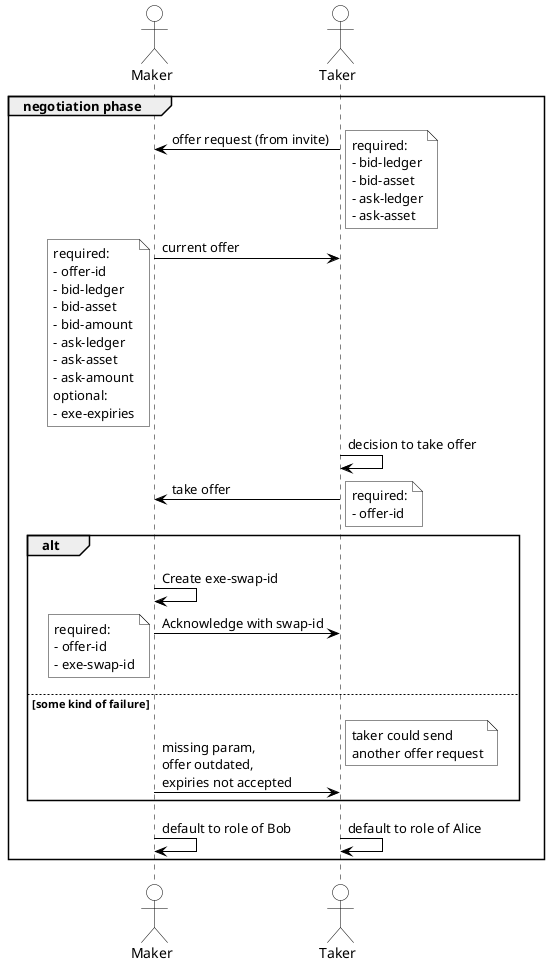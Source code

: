 ' DIAGRAM #########################################
' Negotiation phase messaging
' #################################################
@startuml
' #################################################
' SETTINGS: color settings of diagram
' #################################################
skinparam sequence {
	BorderColor black
	ArrowColor black
	ActorBorderColor black
	LifeLineBorderColor black
	LifeLineBackgroundColor white
	
	ParticipantBorderColor black
	ParticipantBackgroundColor white
	ParticipantFontColor black
	
	ActorBackgroundColor white
	ActorFontColor black
}
' #################################################
' ACTORS
' #################################################
actor Maker as M
' participant "app\nMaker" as TM
' participant "Social\nMedia" as I
' participant "app\nTaker" as TT
actor Taker as T

' allow parallelism
!pragma teoz true

' #################################################
' DIAGRAM
' #################################################
group negotiation phase
    T->M: offer request (from invite)
    note right #white
        required:
        - bid-ledger
        - bid-asset
        - ask-ledger
        - ask-asset
    end note
    M->T: current offer
    note left #white
        required:
        - offer-id
        - bid-ledger
        - bid-asset
        - bid-amount
        - ask-ledger
        - ask-asset
        - ask-amount
        optional:
        - exe-expiries
    end note
    T->T: decision to take offer
    T->M: take offer
    note right #white
        required:
        - offer-id
    end note
    alt
        M->M: Create exe-swap-id
        M->T: Acknowledge with swap-id
        note left #white
            required:
            - offer-id
            - exe-swap-id
        end note
    else some kind of failure
        M->T: \nmissing param,\noffer outdated,\nexpiries not accepted
        note right #white
            taker could send
            another offer request
        end note
    end
    T->T: default to role of Alice
    & M->M: default to role of Bob
end

@enduml
